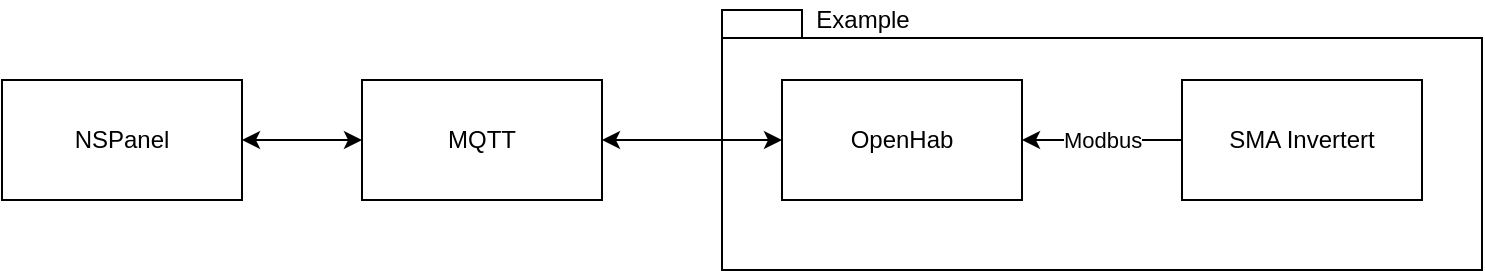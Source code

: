 <mxfile version="14.9.4" type="device"><diagram name="Page-1" id="b5b7bab2-c9e2-2cf4-8b2a-24fd1a2a6d21"><mxGraphModel dx="1422" dy="794" grid="1" gridSize="10" guides="1" tooltips="1" connect="1" arrows="1" fold="1" page="1" pageScale="1" pageWidth="827" pageHeight="1169" background="none" math="0" shadow="0"><root><mxCell id="0"/><mxCell id="1" parent="0"/><mxCell id="WbCCv5ZuENrkJYIzQ00S-10" value="" style="shape=folder;fontStyle=1;spacingTop=10;tabWidth=40;tabHeight=14;tabPosition=left;html=1;" vertex="1" parent="1"><mxGeometry x="420" y="15" width="380" height="130" as="geometry"/></mxCell><mxCell id="WbCCv5ZuENrkJYIzQ00S-2" value="MQTT" style="rounded=0;whiteSpace=wrap;html=1;" vertex="1" parent="1"><mxGeometry x="240" y="50" width="120" height="60" as="geometry"/></mxCell><mxCell id="WbCCv5ZuENrkJYIzQ00S-4" value="NSPanel" style="rounded=0;whiteSpace=wrap;html=1;" vertex="1" parent="1"><mxGeometry x="60" y="50" width="120" height="60" as="geometry"/></mxCell><mxCell id="WbCCv5ZuENrkJYIzQ00S-5" value="OpenHab" style="rounded=0;whiteSpace=wrap;html=1;" vertex="1" parent="1"><mxGeometry x="450" y="50" width="120" height="60" as="geometry"/></mxCell><mxCell id="WbCCv5ZuENrkJYIzQ00S-6" value="" style="endArrow=classic;startArrow=classic;html=1;entryX=0;entryY=0.5;entryDx=0;entryDy=0;" edge="1" parent="1" source="WbCCv5ZuENrkJYIzQ00S-4" target="WbCCv5ZuENrkJYIzQ00S-2"><mxGeometry width="50" height="50" relative="1" as="geometry"><mxPoint x="190" y="80" as="sourcePoint"/><mxPoint x="350" y="80" as="targetPoint"/></mxGeometry></mxCell><mxCell id="WbCCv5ZuENrkJYIzQ00S-9" value="SMA Invertert" style="rounded=0;whiteSpace=wrap;html=1;" vertex="1" parent="1"><mxGeometry x="650" y="50" width="120" height="60" as="geometry"/></mxCell><mxCell id="WbCCv5ZuENrkJYIzQ00S-15" value="" style="endArrow=classic;startArrow=classic;html=1;entryX=1;entryY=0.5;entryDx=0;entryDy=0;exitX=0;exitY=0.5;exitDx=0;exitDy=0;" edge="1" parent="1" source="WbCCv5ZuENrkJYIzQ00S-5" target="WbCCv5ZuENrkJYIzQ00S-2"><mxGeometry width="50" height="50" relative="1" as="geometry"><mxPoint x="190" y="90" as="sourcePoint"/><mxPoint x="250" y="90" as="targetPoint"/></mxGeometry></mxCell><mxCell id="WbCCv5ZuENrkJYIzQ00S-16" value="Modbus" style="endArrow=classic;html=1;entryX=1;entryY=0.5;entryDx=0;entryDy=0;exitX=0;exitY=0.5;exitDx=0;exitDy=0;" edge="1" parent="1" source="WbCCv5ZuENrkJYIzQ00S-9" target="WbCCv5ZuENrkJYIzQ00S-5"><mxGeometry width="50" height="50" relative="1" as="geometry"><mxPoint x="570" y="120" as="sourcePoint"/><mxPoint x="620" y="70" as="targetPoint"/></mxGeometry></mxCell><mxCell id="WbCCv5ZuENrkJYIzQ00S-17" value="Example" style="text;html=1;align=center;verticalAlign=middle;resizable=0;points=[];autosize=1;strokeColor=none;" vertex="1" parent="1"><mxGeometry x="460" y="10" width="60" height="20" as="geometry"/></mxCell></root></mxGraphModel></diagram></mxfile>